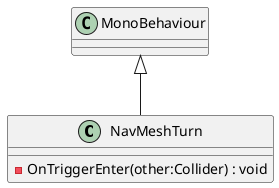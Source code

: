 @startuml
class NavMeshTurn {
    - OnTriggerEnter(other:Collider) : void
}
MonoBehaviour <|-- NavMeshTurn
@enduml
